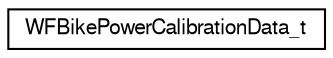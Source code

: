 digraph "Graphical Class Hierarchy"
{
  edge [fontname="FreeSans",fontsize="10",labelfontname="FreeSans",labelfontsize="10"];
  node [fontname="FreeSans",fontsize="10",shape=record];
  rankdir="LR";
  Node1 [label="WFBikePowerCalibrationData_t",height=0.2,width=0.4,color="black", fillcolor="white", style="filled",URL="$struct_w_f_bike_power_calibration_data__t.html",tooltip="Describes calibration information for a Bike Power sensor. "];
}
